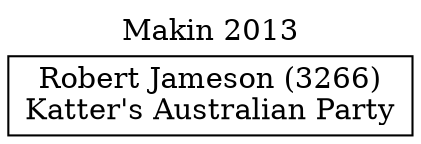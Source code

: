// House preference flow
digraph "Robert Jameson (3266)_Makin_2013" {
	graph [label="Makin 2013" labelloc=t mclimit=10]
	node [shape=box]
	"Robert Jameson (3266)" [label="Robert Jameson (3266)
Katter's Australian Party"]
}
